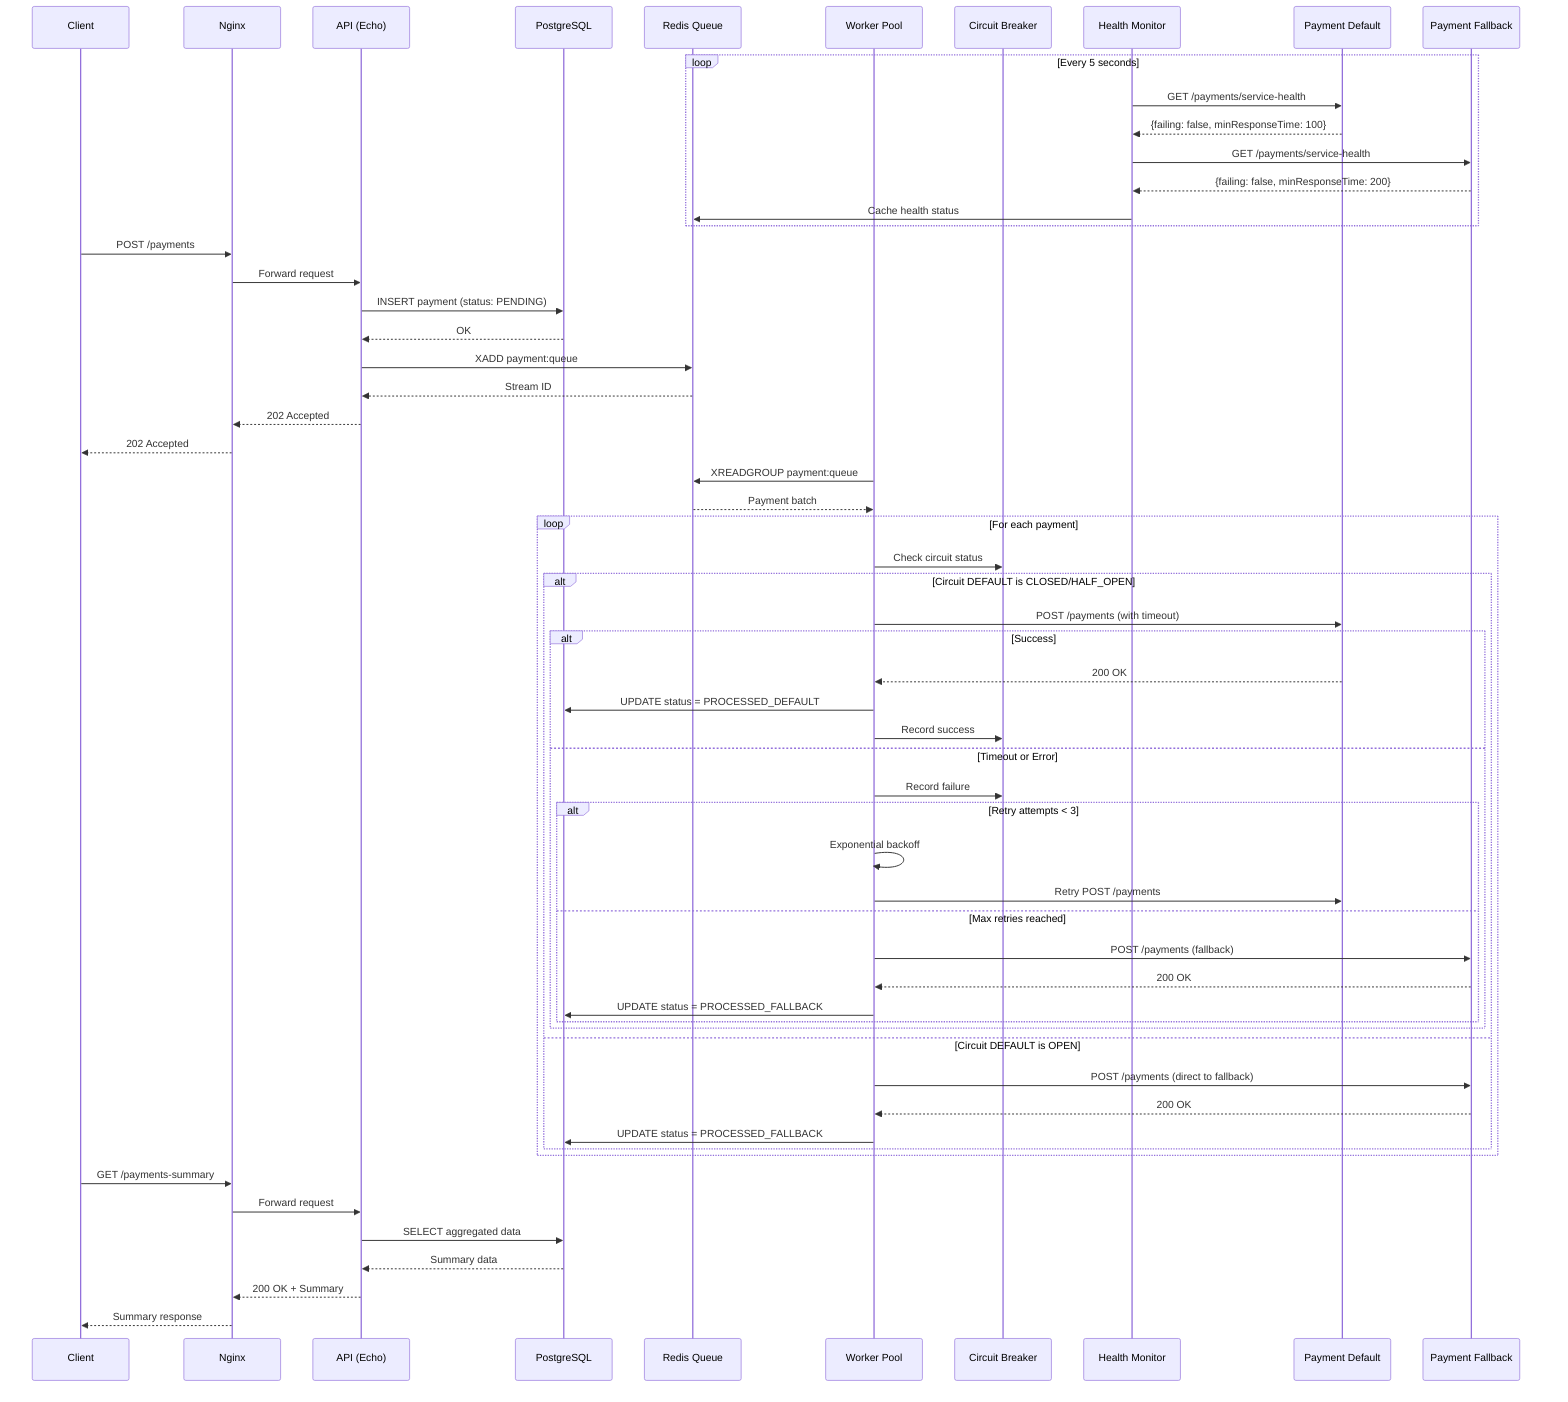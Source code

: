 sequenceDiagram
    participant C as Client
    participant N as Nginx
    participant A as API (Echo)
    participant P as PostgreSQL
    participant R as Redis Queue
    participant W as Worker Pool
    participant CB as Circuit Breaker
    participant HM as Health Monitor
    participant PP1 as Payment Default
    participant PP2 as Payment Fallback

    %% Health Monitor Loop
    loop Every 5 seconds
        HM->>PP1: GET /payments/service-health
        PP1-->>HM: {failing: false, minResponseTime: 100}
        HM->>PP2: GET /payments/service-health
        PP2-->>HM: {failing: false, minResponseTime: 200}
        HM->>R: Cache health status
    end

    %% Payment Flow
    C->>N: POST /payments
    N->>A: Forward request
    
    A->>P: INSERT payment (status: PENDING)
    P-->>A: OK
    
    A->>R: XADD payment:queue
    R-->>A: Stream ID
    
    A-->>N: 202 Accepted
    N-->>C: 202 Accepted

    %% Async Processing
    W->>R: XREADGROUP payment:queue
    R-->>W: Payment batch
    
    loop For each payment
        W->>CB: Check circuit status
        
        alt Circuit DEFAULT is CLOSED/HALF_OPEN
            W->>PP1: POST /payments (with timeout)
            alt Success
                PP1-->>W: 200 OK
                W->>P: UPDATE status = PROCESSED_DEFAULT
                W->>CB: Record success
            else Timeout or Error
                W->>CB: Record failure
                
                alt Retry attempts < 3
                    W->>W: Exponential backoff
                    W->>PP1: Retry POST /payments
                else Max retries reached
                    W->>PP2: POST /payments (fallback)
                    PP2-->>W: 200 OK
                    W->>P: UPDATE status = PROCESSED_FALLBACK
                end
            end
        else Circuit DEFAULT is OPEN
            W->>PP2: POST /payments (direct to fallback)
            PP2-->>W: 200 OK
            W->>P: UPDATE status = PROCESSED_FALLBACK
        end
    end

    %% Summary Query
    C->>N: GET /payments-summary
    N->>A: Forward request
    A->>P: SELECT aggregated data
    P-->>A: Summary data
    A-->>N: 200 OK + Summary
    N-->>C: Summary response